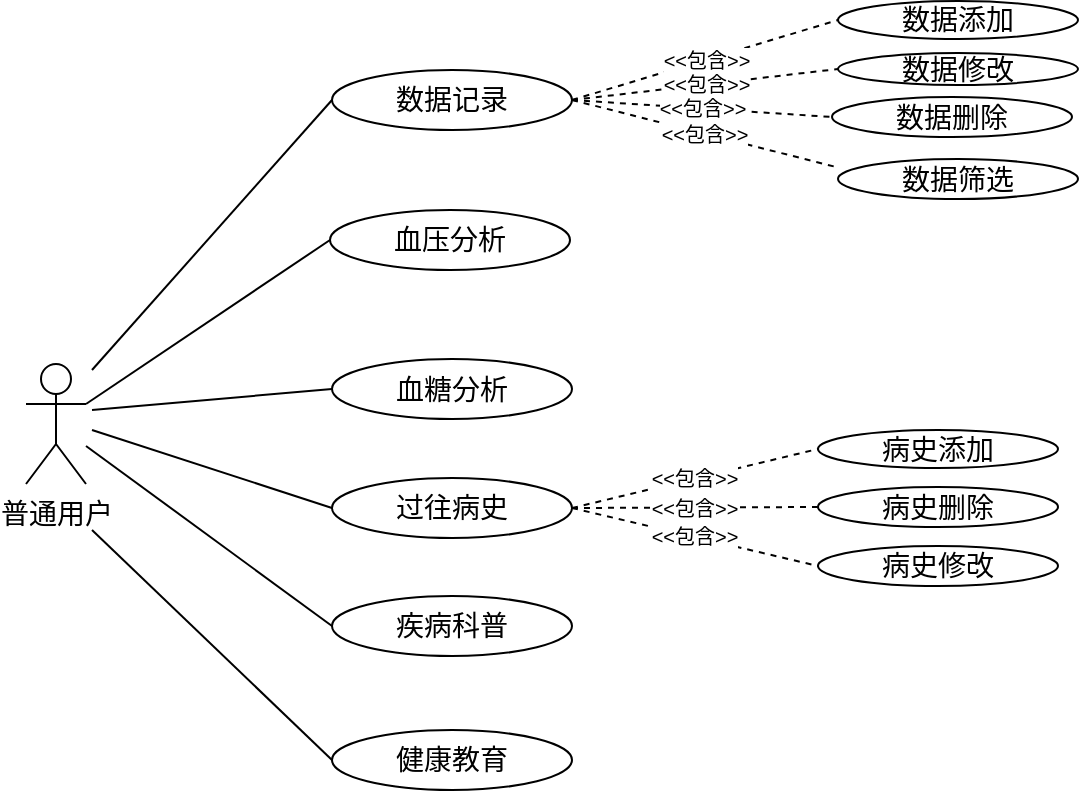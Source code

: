 <mxfile version="10.6.7" type="device"><diagram id="PnGAfrDnmgdDUHeq2hI1" name="Page-1"><mxGraphModel dx="1158" dy="567" grid="1" gridSize="10" guides="1" tooltips="1" connect="1" arrows="1" fold="1" page="1" pageScale="1" pageWidth="827" pageHeight="1169" math="0" shadow="0"><root><mxCell id="0"/><mxCell id="1" parent="0"/><mxCell id="JXfJwgWBVW8mPkDdPprt-3" value="&lt;font style=&quot;font-size: 14px&quot;&gt;普通用户&lt;/font&gt;" style="shape=umlActor;verticalLabelPosition=bottom;labelBackgroundColor=#ffffff;verticalAlign=top;html=1;outlineConnect=0;" parent="1" vertex="1"><mxGeometry x="47" y="477" width="30" height="60" as="geometry"/></mxCell><mxCell id="JXfJwgWBVW8mPkDdPprt-5" value="&lt;font style=&quot;font-size: 14px&quot;&gt;数据记录&lt;/font&gt;" style="ellipse;whiteSpace=wrap;html=1;" parent="1" vertex="1"><mxGeometry x="200" y="330" width="120" height="30" as="geometry"/></mxCell><mxCell id="JXfJwgWBVW8mPkDdPprt-6" value="&lt;font style=&quot;font-size: 14px&quot;&gt;过往病史&lt;/font&gt;" style="ellipse;whiteSpace=wrap;html=1;" parent="1" vertex="1"><mxGeometry x="200" y="534" width="120" height="30" as="geometry"/></mxCell><mxCell id="JXfJwgWBVW8mPkDdPprt-7" value="&lt;font style=&quot;font-size: 14px&quot;&gt;健康教育&lt;/font&gt;" style="ellipse;whiteSpace=wrap;html=1;" parent="1" vertex="1"><mxGeometry x="200" y="660" width="120" height="30" as="geometry"/></mxCell><mxCell id="JXfJwgWBVW8mPkDdPprt-14" value="&lt;font style=&quot;font-size: 14px&quot;&gt;血压分析&lt;/font&gt;" style="ellipse;whiteSpace=wrap;html=1;" parent="1" vertex="1"><mxGeometry x="199" y="400" width="120" height="30" as="geometry"/></mxCell><mxCell id="JXfJwgWBVW8mPkDdPprt-15" value="&lt;font style=&quot;font-size: 14px&quot;&gt;血糖分析&lt;/font&gt;" style="ellipse;whiteSpace=wrap;html=1;" parent="1" vertex="1"><mxGeometry x="200" y="474.5" width="120" height="30" as="geometry"/></mxCell><mxCell id="JXfJwgWBVW8mPkDdPprt-16" value="&lt;font style=&quot;font-size: 14px&quot;&gt;疾病科普&lt;/font&gt;" style="ellipse;whiteSpace=wrap;html=1;" parent="1" vertex="1"><mxGeometry x="200" y="593" width="120" height="30" as="geometry"/></mxCell><mxCell id="JXfJwgWBVW8mPkDdPprt-28" value="&lt;font style=&quot;font-size: 14px&quot;&gt;数据添加&lt;/font&gt;" style="ellipse;whiteSpace=wrap;html=1;" parent="1" vertex="1"><mxGeometry x="453" y="295.5" width="120" height="19" as="geometry"/></mxCell><mxCell id="JXfJwgWBVW8mPkDdPprt-29" value="&lt;font style=&quot;font-size: 14px&quot;&gt;数据修改&lt;/font&gt;" style="ellipse;whiteSpace=wrap;html=1;" parent="1" vertex="1"><mxGeometry x="453" y="321.5" width="120" height="16" as="geometry"/></mxCell><mxCell id="JXfJwgWBVW8mPkDdPprt-30" value="&lt;font style=&quot;font-size: 14px&quot;&gt;数据删除&lt;/font&gt;" style="ellipse;whiteSpace=wrap;html=1;" parent="1" vertex="1"><mxGeometry x="450" y="343.5" width="120" height="20" as="geometry"/></mxCell><mxCell id="JXfJwgWBVW8mPkDdPprt-34" value="&lt;font style=&quot;font-size: 14px&quot;&gt;数据筛选&lt;/font&gt;" style="ellipse;whiteSpace=wrap;html=1;" parent="1" vertex="1"><mxGeometry x="453" y="374.5" width="120" height="20" as="geometry"/></mxCell><mxCell id="JXfJwgWBVW8mPkDdPprt-46" value="&lt;font style=&quot;font-size: 14px&quot;&gt;病史添加&lt;/font&gt;" style="ellipse;whiteSpace=wrap;html=1;" parent="1" vertex="1"><mxGeometry x="443" y="510" width="120" height="19" as="geometry"/></mxCell><mxCell id="JXfJwgWBVW8mPkDdPprt-47" value="&lt;font style=&quot;font-size: 14px&quot;&gt;病史删除&lt;/font&gt;" style="ellipse;whiteSpace=wrap;html=1;" parent="1" vertex="1"><mxGeometry x="443" y="538.5" width="120" height="20" as="geometry"/></mxCell><mxCell id="JXfJwgWBVW8mPkDdPprt-48" value="&lt;font style=&quot;font-size: 14px&quot;&gt;病史修改&lt;/font&gt;" style="ellipse;whiteSpace=wrap;html=1;" parent="1" vertex="1"><mxGeometry x="443" y="568" width="120" height="20" as="geometry"/></mxCell><mxCell id="JXfJwgWBVW8mPkDdPprt-68" value="" style="endArrow=none;html=1;strokeWidth=1;entryX=0;entryY=0.5;entryDx=0;entryDy=0;" parent="1" target="JXfJwgWBVW8mPkDdPprt-5" edge="1"><mxGeometry width="50" height="50" relative="1" as="geometry"><mxPoint x="80" y="480" as="sourcePoint"/><mxPoint x="170" y="370" as="targetPoint"/></mxGeometry></mxCell><mxCell id="JXfJwgWBVW8mPkDdPprt-69" value="" style="endArrow=none;html=1;strokeWidth=1;exitX=1;exitY=0.333;exitDx=0;exitDy=0;exitPerimeter=0;entryX=0;entryY=0.5;entryDx=0;entryDy=0;" parent="1" source="JXfJwgWBVW8mPkDdPprt-3" target="JXfJwgWBVW8mPkDdPprt-14" edge="1"><mxGeometry width="50" height="50" relative="1" as="geometry"><mxPoint x="130" y="460" as="sourcePoint"/><mxPoint x="180" y="410" as="targetPoint"/></mxGeometry></mxCell><mxCell id="JXfJwgWBVW8mPkDdPprt-70" value="" style="endArrow=none;html=1;strokeWidth=1;entryX=0;entryY=0.5;entryDx=0;entryDy=0;" parent="1" target="JXfJwgWBVW8mPkDdPprt-15" edge="1"><mxGeometry width="50" height="50" relative="1" as="geometry"><mxPoint x="80" y="500" as="sourcePoint"/><mxPoint x="160" y="450" as="targetPoint"/></mxGeometry></mxCell><mxCell id="JXfJwgWBVW8mPkDdPprt-72" value="" style="endArrow=none;html=1;strokeWidth=1;entryX=0;entryY=0.5;entryDx=0;entryDy=0;" parent="1" target="JXfJwgWBVW8mPkDdPprt-6" edge="1"><mxGeometry width="50" height="50" relative="1" as="geometry"><mxPoint x="80" y="510" as="sourcePoint"/><mxPoint x="160" y="520" as="targetPoint"/></mxGeometry></mxCell><mxCell id="JXfJwgWBVW8mPkDdPprt-73" value="" style="endArrow=none;html=1;strokeWidth=1;entryX=0;entryY=0.5;entryDx=0;entryDy=0;" parent="1" source="JXfJwgWBVW8mPkDdPprt-3" target="JXfJwgWBVW8mPkDdPprt-16" edge="1"><mxGeometry width="50" height="50" relative="1" as="geometry"><mxPoint x="80" y="480" as="sourcePoint"/><mxPoint x="130" y="600" as="targetPoint"/></mxGeometry></mxCell><mxCell id="JXfJwgWBVW8mPkDdPprt-74" value="" style="endArrow=none;html=1;strokeWidth=1;entryX=0;entryY=0.5;entryDx=0;entryDy=0;" parent="1" target="JXfJwgWBVW8mPkDdPprt-7" edge="1"><mxGeometry width="50" height="50" relative="1" as="geometry"><mxPoint x="80" y="560" as="sourcePoint"/><mxPoint x="140" y="640" as="targetPoint"/><Array as="points"/></mxGeometry></mxCell><mxCell id="JXfJwgWBVW8mPkDdPprt-79" value="&lt;font style=&quot;font-size: 10px&quot;&gt;&amp;lt;&amp;lt;包含&amp;gt;&amp;gt;&lt;/font&gt;" style="endArrow=none;dashed=1;html=1;strokeWidth=1;exitX=1;exitY=0.5;exitDx=0;exitDy=0;entryX=0;entryY=0.5;entryDx=0;entryDy=0;" parent="1" source="JXfJwgWBVW8mPkDdPprt-5" target="JXfJwgWBVW8mPkDdPprt-28" edge="1"><mxGeometry width="50" height="50" relative="1" as="geometry"><mxPoint x="350" y="193" as="sourcePoint"/><mxPoint x="470" y="163" as="targetPoint"/></mxGeometry></mxCell><mxCell id="JXfJwgWBVW8mPkDdPprt-80" value="&lt;font style=&quot;font-size: 10px&quot;&gt;&amp;lt;&amp;lt;包含&amp;gt;&amp;gt;&lt;/font&gt;" style="endArrow=none;dashed=1;html=1;strokeWidth=1;exitX=1;exitY=0.5;exitDx=0;exitDy=0;entryX=0;entryY=0.5;entryDx=0;entryDy=0;" parent="1" source="JXfJwgWBVW8mPkDdPprt-5" target="JXfJwgWBVW8mPkDdPprt-29" edge="1"><mxGeometry width="50" height="50" relative="1" as="geometry"><mxPoint x="360" y="203" as="sourcePoint"/><mxPoint x="480" y="173" as="targetPoint"/></mxGeometry></mxCell><mxCell id="JXfJwgWBVW8mPkDdPprt-81" value="&lt;font style=&quot;font-size: 10px&quot;&gt;&amp;lt;&amp;lt;包含&amp;gt;&amp;gt;&lt;/font&gt;" style="endArrow=none;dashed=1;html=1;strokeWidth=1;exitX=1;exitY=0.5;exitDx=0;exitDy=0;entryX=0;entryY=0.5;entryDx=0;entryDy=0;" parent="1" source="JXfJwgWBVW8mPkDdPprt-5" target="JXfJwgWBVW8mPkDdPprt-30" edge="1"><mxGeometry width="50" height="50" relative="1" as="geometry"><mxPoint x="370" y="213" as="sourcePoint"/><mxPoint x="490" y="183" as="targetPoint"/></mxGeometry></mxCell><mxCell id="JXfJwgWBVW8mPkDdPprt-82" value="&lt;font style=&quot;font-size: 10px&quot;&gt;&amp;lt;&amp;lt;包含&amp;gt;&amp;gt;&lt;/font&gt;" style="endArrow=none;dashed=1;html=1;strokeWidth=1;exitX=1;exitY=0.5;exitDx=0;exitDy=0;entryX=-0.008;entryY=0.2;entryDx=0;entryDy=0;entryPerimeter=0;" parent="1" source="JXfJwgWBVW8mPkDdPprt-5" target="JXfJwgWBVW8mPkDdPprt-34" edge="1"><mxGeometry width="50" height="50" relative="1" as="geometry"><mxPoint x="380" y="223" as="sourcePoint"/><mxPoint x="500" y="193" as="targetPoint"/></mxGeometry></mxCell><mxCell id="JXfJwgWBVW8mPkDdPprt-90" value="&lt;font style=&quot;font-size: 10px&quot;&gt;&amp;lt;&amp;lt;包含&amp;gt;&amp;gt;&lt;/font&gt;" style="endArrow=none;dashed=1;html=1;strokeWidth=1;exitX=1;exitY=0.5;exitDx=0;exitDy=0;entryX=0;entryY=0.5;entryDx=0;entryDy=0;" parent="1" source="JXfJwgWBVW8mPkDdPprt-6" target="JXfJwgWBVW8mPkDdPprt-46" edge="1"><mxGeometry width="50" height="50" relative="1" as="geometry"><mxPoint x="320" y="470" as="sourcePoint"/><mxPoint x="400" y="520" as="targetPoint"/></mxGeometry></mxCell><mxCell id="JXfJwgWBVW8mPkDdPprt-91" value="&lt;font style=&quot;font-size: 10px&quot;&gt;&amp;lt;&amp;lt;包含&amp;gt;&amp;gt;&lt;/font&gt;" style="endArrow=none;dashed=1;html=1;strokeWidth=1;exitX=1;exitY=0.5;exitDx=0;exitDy=0;entryX=0;entryY=0.5;entryDx=0;entryDy=0;" parent="1" source="JXfJwgWBVW8mPkDdPprt-6" target="JXfJwgWBVW8mPkDdPprt-47" edge="1"><mxGeometry width="50" height="50" relative="1" as="geometry"><mxPoint x="330" y="574" as="sourcePoint"/><mxPoint x="453" y="552" as="targetPoint"/></mxGeometry></mxCell><mxCell id="JXfJwgWBVW8mPkDdPprt-92" value="&lt;font style=&quot;font-size: 10px&quot;&gt;&amp;lt;&amp;lt;包含&amp;gt;&amp;gt;&lt;/font&gt;" style="endArrow=none;dashed=1;html=1;strokeWidth=1;exitX=1;exitY=0.5;exitDx=0;exitDy=0;entryX=0;entryY=0.5;entryDx=0;entryDy=0;" parent="1" source="JXfJwgWBVW8mPkDdPprt-6" target="JXfJwgWBVW8mPkDdPprt-48" edge="1"><mxGeometry width="50" height="50" relative="1" as="geometry"><mxPoint x="340" y="584" as="sourcePoint"/><mxPoint x="463" y="562" as="targetPoint"/></mxGeometry></mxCell></root></mxGraphModel></diagram></mxfile>